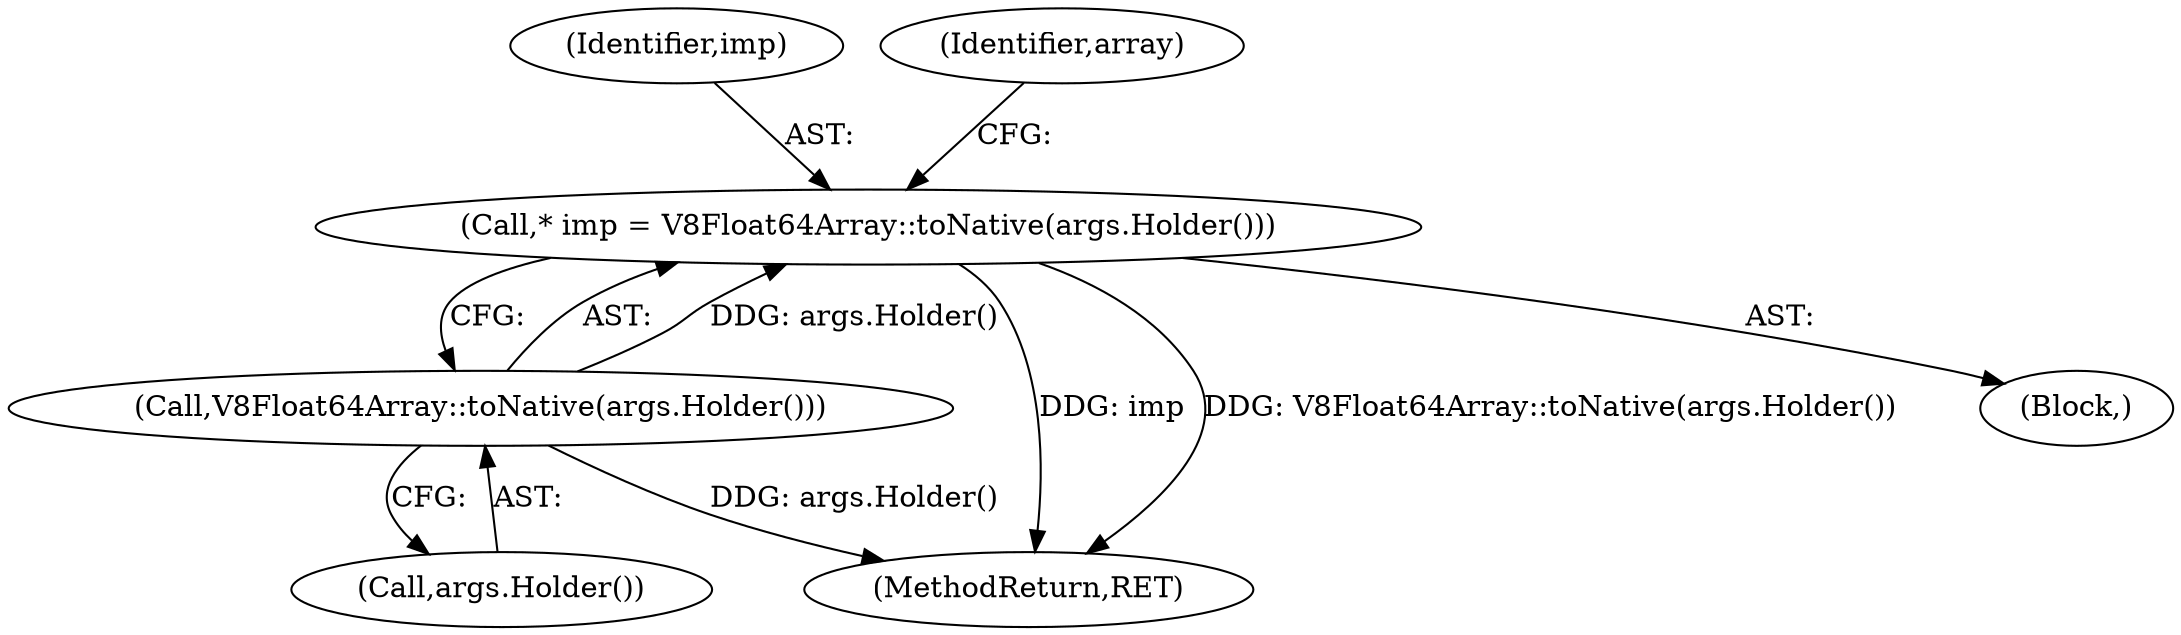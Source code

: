 digraph "0_Chrome_e9372a1bfd3588a80fcf49aa07321f0971dd6091@pointer" {
"1000113" [label="(Call,* imp = V8Float64Array::toNative(args.Holder()))"];
"1000115" [label="(Call,V8Float64Array::toNative(args.Holder()))"];
"1000115" [label="(Call,V8Float64Array::toNative(args.Holder()))"];
"1000114" [label="(Identifier,imp)"];
"1000113" [label="(Call,* imp = V8Float64Array::toNative(args.Holder()))"];
"1000120" [label="(Identifier,array)"];
"1000122" [label="(MethodReturn,RET)"];
"1000102" [label="(Block,)"];
"1000116" [label="(Call,args.Holder())"];
"1000113" -> "1000102"  [label="AST: "];
"1000113" -> "1000115"  [label="CFG: "];
"1000114" -> "1000113"  [label="AST: "];
"1000115" -> "1000113"  [label="AST: "];
"1000120" -> "1000113"  [label="CFG: "];
"1000113" -> "1000122"  [label="DDG: imp"];
"1000113" -> "1000122"  [label="DDG: V8Float64Array::toNative(args.Holder())"];
"1000115" -> "1000113"  [label="DDG: args.Holder()"];
"1000115" -> "1000116"  [label="CFG: "];
"1000116" -> "1000115"  [label="AST: "];
"1000115" -> "1000122"  [label="DDG: args.Holder()"];
}
